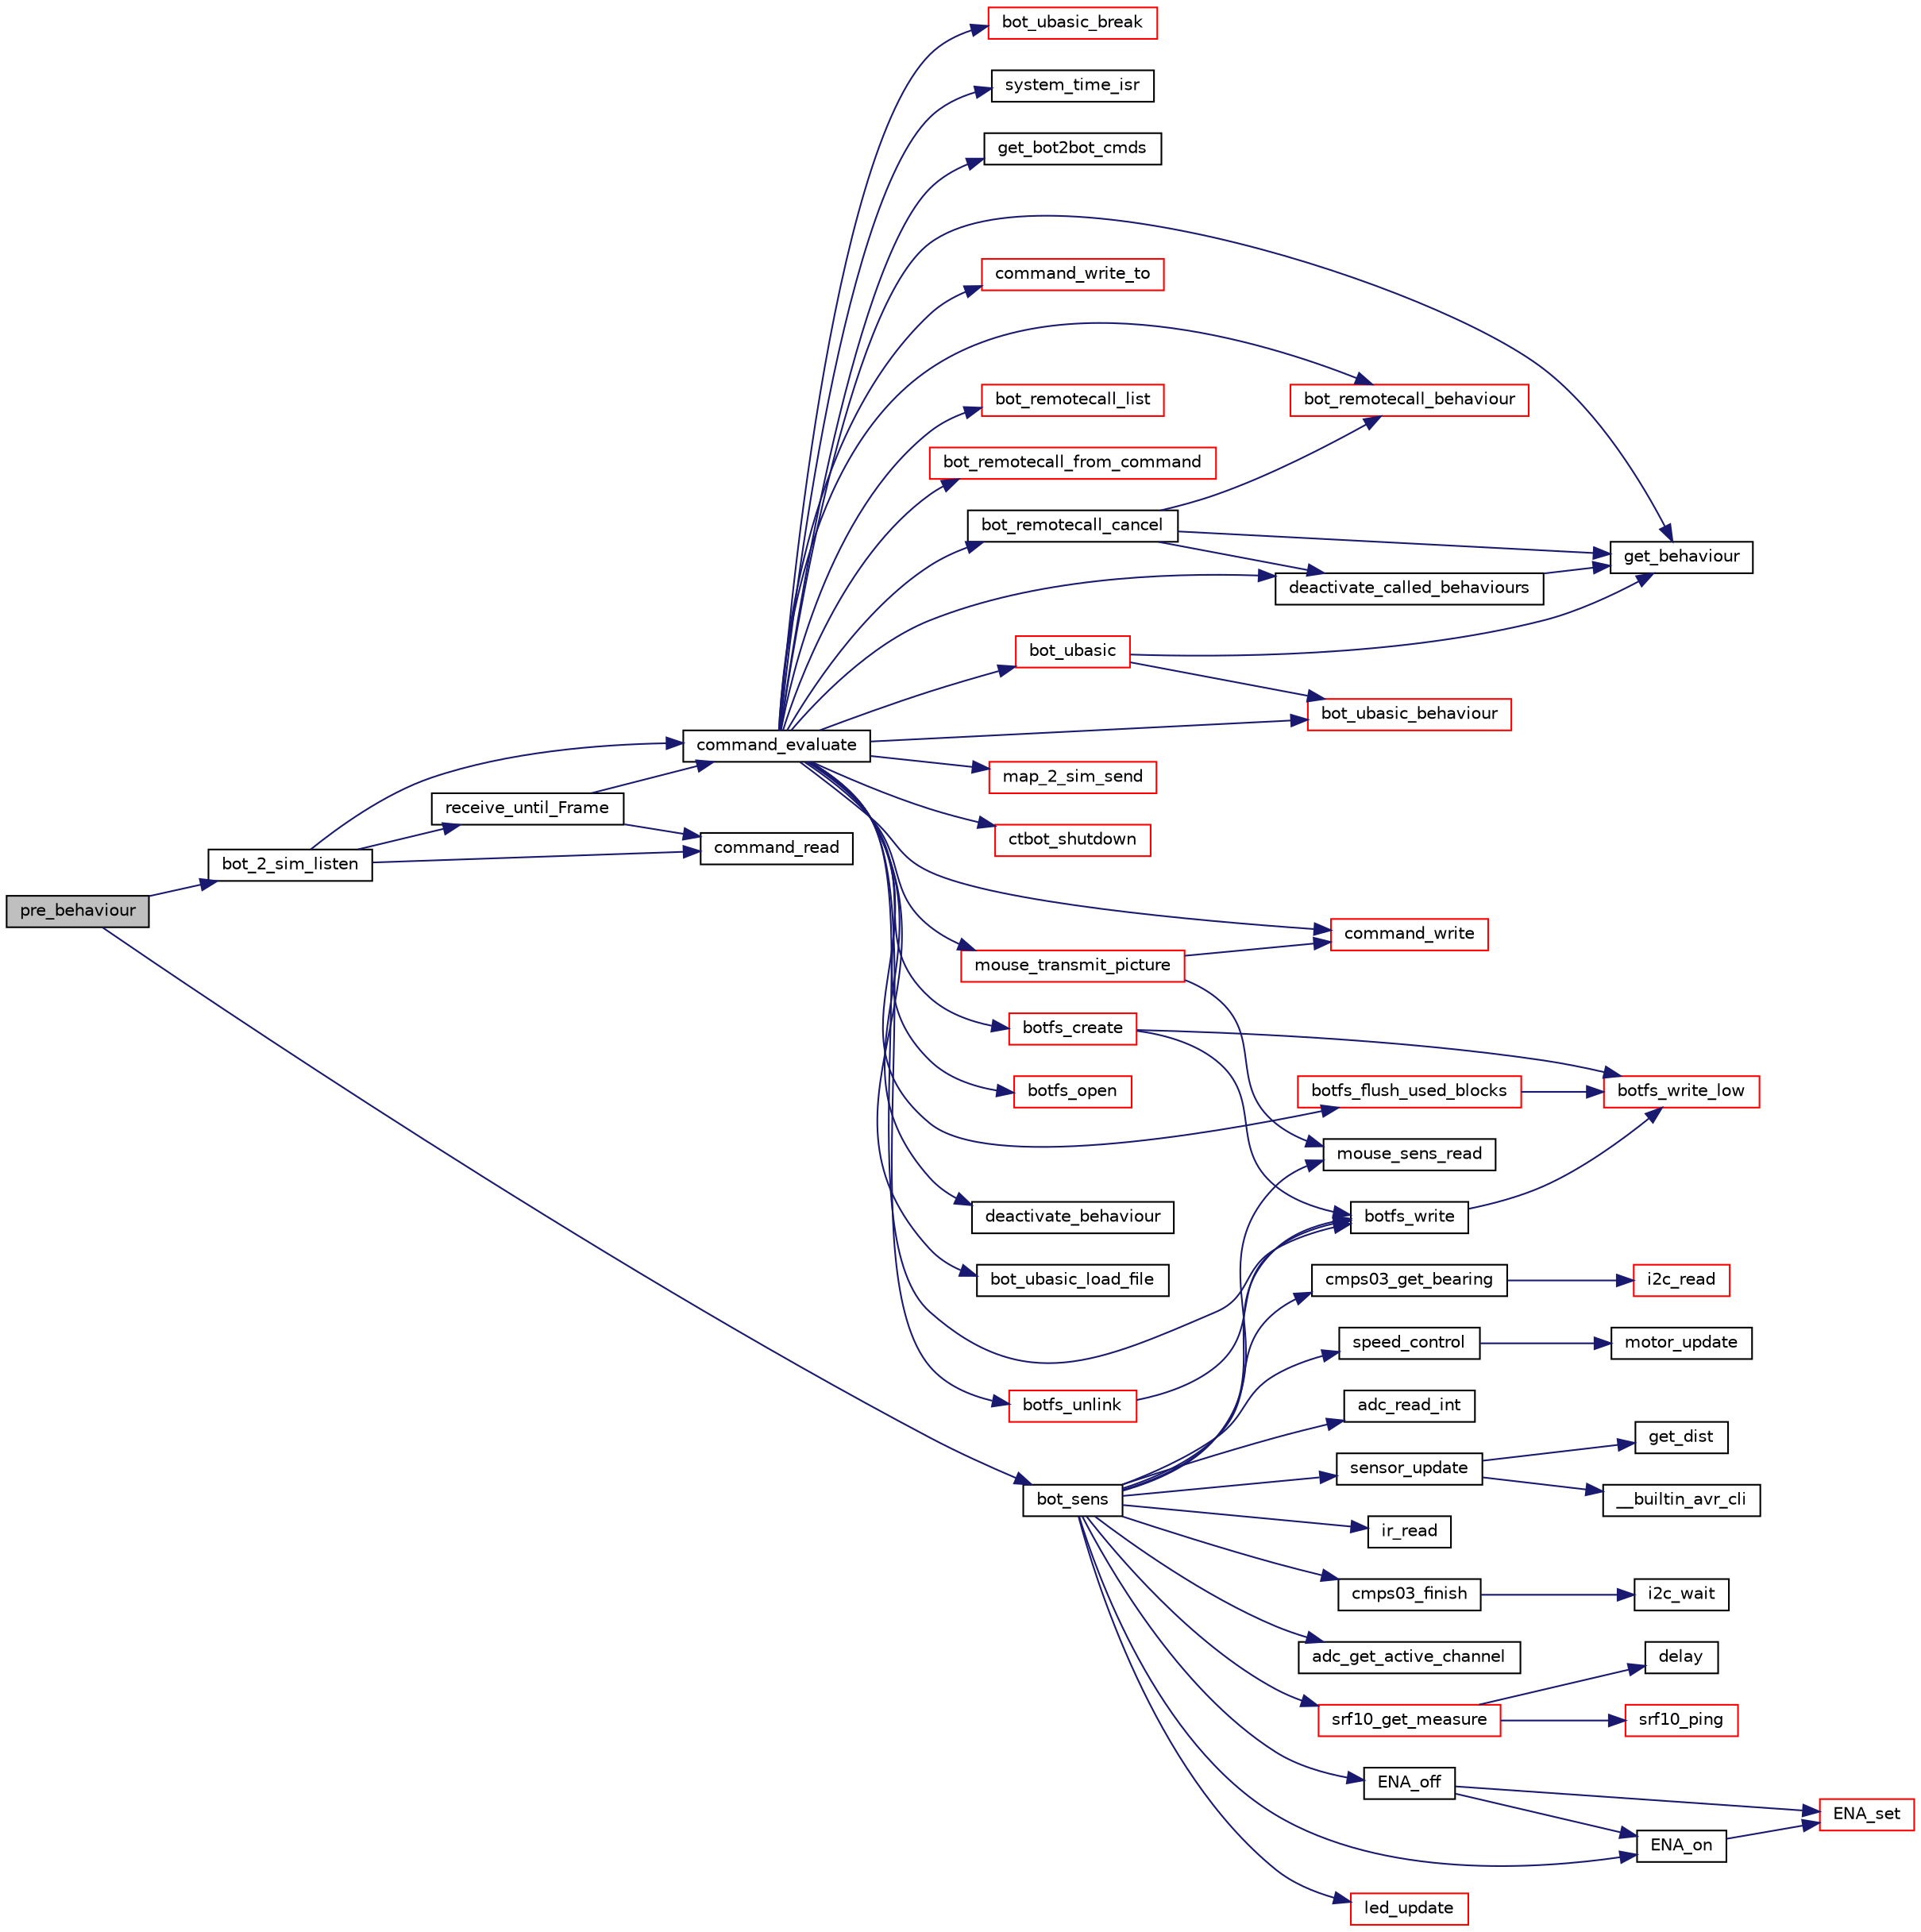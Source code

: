 digraph G
{
  edge [fontname="Helvetica",fontsize="10",labelfontname="Helvetica",labelfontsize="10"];
  node [fontname="Helvetica",fontsize="10",shape=record];
  rankdir="LR";
  Node1 [label="pre_behaviour",height=0.2,width=0.4,color="black", fillcolor="grey75", style="filled" fontcolor="black"];
  Node1 -> Node2 [color="midnightblue",fontsize="10",style="solid",fontname="Helvetica"];
  Node2 [label="bot_2_sim_listen",height=0.2,width=0.4,color="black", fillcolor="white", style="filled",URL="$bot-2-sim_8h.html#ae44ae9d2a707189e6419374a5a6afbfc"];
  Node2 -> Node3 [color="midnightblue",fontsize="10",style="solid",fontname="Helvetica"];
  Node3 [label="command_read",height=0.2,width=0.4,color="black", fillcolor="white", style="filled",URL="$command_8c.html#a710f03c0bca16a1965fc97647f41ee06"];
  Node2 -> Node4 [color="midnightblue",fontsize="10",style="solid",fontname="Helvetica"];
  Node4 [label="command_evaluate",height=0.2,width=0.4,color="black", fillcolor="white", style="filled",URL="$command_8c.html#a368e349402920fcd2cafc0eeaea97041"];
  Node4 -> Node5 [color="midnightblue",fontsize="10",style="solid",fontname="Helvetica"];
  Node5 [label="command_write",height=0.2,width=0.4,color="red", fillcolor="white", style="filled",URL="$command_8c.html#a419b75ed34551408822d9caee3cd5206"];
  Node4 -> Node6 [color="midnightblue",fontsize="10",style="solid",fontname="Helvetica"];
  Node6 [label="command_write_to",height=0.2,width=0.4,color="red", fillcolor="white", style="filled",URL="$command_8c.html#a895fa93386026b4934625541b4faf2a0"];
  Node4 -> Node7 [color="midnightblue",fontsize="10",style="solid",fontname="Helvetica"];
  Node7 [label="mouse_transmit_picture",height=0.2,width=0.4,color="red", fillcolor="white", style="filled",URL="$mouse_8h.html#a75e23740c984cb8bfcdd97275c01a69a"];
  Node7 -> Node5 [color="midnightblue",fontsize="10",style="solid",fontname="Helvetica"];
  Node7 -> Node8 [color="midnightblue",fontsize="10",style="solid",fontname="Helvetica"];
  Node8 [label="mouse_sens_read",height=0.2,width=0.4,color="black", fillcolor="white", style="filled",URL="$mouse_8h.html#a51b8066f598e2adc8679ddd77f3d1a8b"];
  Node4 -> Node9 [color="midnightblue",fontsize="10",style="solid",fontname="Helvetica"];
  Node9 [label="bot_remotecall_list",height=0.2,width=0.4,color="red", fillcolor="white", style="filled",URL="$behaviour__remotecall_8c.html#a6e58a88e7c3aaf40d4f78c9f5c14653b",tooltip="Listet alle verfuegbaren Remote-Calls auf und verschickt sie als einzelne Kommandos."];
  Node4 -> Node10 [color="midnightblue",fontsize="10",style="solid",fontname="Helvetica"];
  Node10 [label="bot_remotecall_from_command",height=0.2,width=0.4,color="red", fillcolor="white", style="filled",URL="$behaviour__remotecall_8c.html#a2d4d5ffc85a46ea33524f7afc2ff01fb",tooltip="Fuehrt einen RemoteCall aus."];
  Node4 -> Node11 [color="midnightblue",fontsize="10",style="solid",fontname="Helvetica"];
  Node11 [label="bot_remotecall_cancel",height=0.2,width=0.4,color="black", fillcolor="white", style="filled",URL="$behaviour__remotecall_8c.html#abffe83c4d73ee63ce716fa22b67d0d3b",tooltip="Bricht einen laufenden RemoteCall ab."];
  Node11 -> Node12 [color="midnightblue",fontsize="10",style="solid",fontname="Helvetica"];
  Node12 [label="get_behaviour",height=0.2,width=0.4,color="black", fillcolor="white", style="filled",URL="$bot-logic_8c.html#a11e7a95fd56f9703bd2bd9c61300df6c",tooltip="Liefert das Verhalten zurueck, welches durch function implementiert ist."];
  Node11 -> Node13 [color="midnightblue",fontsize="10",style="solid",fontname="Helvetica"];
  Node13 [label="bot_remotecall_behaviour",height=0.2,width=0.4,color="red", fillcolor="white", style="filled",URL="$behaviour__remotecall_8c.html#a471b777ece29bb0d0149ef4ac6241945",tooltip="Dieses Verhalten kuemmert sich darum die Verhalten, die von aussen angefragt wurden zu starten und li..."];
  Node11 -> Node14 [color="midnightblue",fontsize="10",style="solid",fontname="Helvetica"];
  Node14 [label="deactivate_called_behaviours",height=0.2,width=0.4,color="black", fillcolor="white", style="filled",URL="$bot-logic_8c.html#a7f318ddb329eb66eb8ac6053e65b415f",tooltip="Deaktiviert alle von diesem Verhalten aufgerufenen Verhalten."];
  Node14 -> Node12 [color="midnightblue",fontsize="10",style="solid",fontname="Helvetica"];
  Node4 -> Node15 [color="midnightblue",fontsize="10",style="solid",fontname="Helvetica"];
  Node15 [label="map_2_sim_send",height=0.2,width=0.4,color="red", fillcolor="white", style="filled",URL="$map_8c.html#aece4d0dc94340ae683c9837c9895270f"];
  Node4 -> Node16 [color="midnightblue",fontsize="10",style="solid",fontname="Helvetica"];
  Node16 [label="ctbot_shutdown",height=0.2,width=0.4,color="red", fillcolor="white", style="filled",URL="$botcontrol_8c.html#a4a9dbbb1ed8909570afc5eb7afce42b4",tooltip="Faehrt den Bot sauber herunter."];
  Node4 -> Node17 [color="midnightblue",fontsize="10",style="solid",fontname="Helvetica"];
  Node17 [label="botfs_unlink",height=0.2,width=0.4,color="red", fillcolor="white", style="filled",URL="$botfs_8c.html#a51db2e9a9426dc9edb351cc81edd7a70",tooltip="Entfernt eine Datei."];
  Node17 -> Node18 [color="midnightblue",fontsize="10",style="solid",fontname="Helvetica"];
  Node18 [label="botfs_write",height=0.2,width=0.4,color="black", fillcolor="white", style="filled",URL="$botfs_8c.html#afe7539a83c840b120ef8996557fd0e9a",tooltip="Schreibt BOTFS_BLOCK_SIZE Bytes aus einem Puffer in eine Datei."];
  Node18 -> Node19 [color="midnightblue",fontsize="10",style="solid",fontname="Helvetica"];
  Node19 [label="botfs_write_low",height=0.2,width=0.4,color="red", fillcolor="white", style="filled",URL="$botfs-low_8h.html#a9a7b80bf15c3207b2facd474d23a7f96",tooltip="Schreibt einen BOTFS_BLOCK_SIZE Byte grossen Block."];
  Node4 -> Node20 [color="midnightblue",fontsize="10",style="solid",fontname="Helvetica"];
  Node20 [label="botfs_create",height=0.2,width=0.4,color="red", fillcolor="white", style="filled",URL="$botfs_8c.html#a5eab2bbbace8faac17e9a9a35719d89a",tooltip="Legt eine neue Datei an."];
  Node20 -> Node18 [color="midnightblue",fontsize="10",style="solid",fontname="Helvetica"];
  Node20 -> Node19 [color="midnightblue",fontsize="10",style="solid",fontname="Helvetica"];
  Node4 -> Node21 [color="midnightblue",fontsize="10",style="solid",fontname="Helvetica"];
  Node21 [label="botfs_open",height=0.2,width=0.4,color="red", fillcolor="white", style="filled",URL="$botfs_8c.html#aad0605bba52a09999f158cb2e371a5de",tooltip="Oeffnet eine Datei."];
  Node4 -> Node12 [color="midnightblue",fontsize="10",style="solid",fontname="Helvetica"];
  Node4 -> Node22 [color="midnightblue",fontsize="10",style="solid",fontname="Helvetica"];
  Node22 [label="bot_ubasic_behaviour",height=0.2,width=0.4,color="red", fillcolor="white", style="filled",URL="$behaviour__ubasic_8c.html#a027e9064dff19f31ba6e62721032147f",tooltip="uBasic als ct-Bot Verhalten"];
  Node4 -> Node14 [color="midnightblue",fontsize="10",style="solid",fontname="Helvetica"];
  Node4 -> Node23 [color="midnightblue",fontsize="10",style="solid",fontname="Helvetica"];
  Node23 [label="deactivate_behaviour",height=0.2,width=0.4,color="black", fillcolor="white", style="filled",URL="$bot-logic_8c.html#a03b8247dc4df0a3b5fd29d42a5cdc88e",tooltip="Deaktiviert ein Verhalten."];
  Node4 -> Node13 [color="midnightblue",fontsize="10",style="solid",fontname="Helvetica"];
  Node4 -> Node24 [color="midnightblue",fontsize="10",style="solid",fontname="Helvetica"];
  Node24 [label="bot_ubasic_load_file",height=0.2,width=0.4,color="black", fillcolor="white", style="filled",URL="$behaviour__ubasic_8c.html#a7edc7f1641039d97224645cf4282bdb3",tooltip="Laedt ein uBasic-Programm aus deiner BotFS-Datei."];
  Node4 -> Node18 [color="midnightblue",fontsize="10",style="solid",fontname="Helvetica"];
  Node4 -> Node25 [color="midnightblue",fontsize="10",style="solid",fontname="Helvetica"];
  Node25 [label="botfs_flush_used_blocks",height=0.2,width=0.4,color="red", fillcolor="white", style="filled",URL="$botfs_8c.html#a5964332bb5b66e2201b3a6b26935e1af",tooltip="Schreibt die Information ueber benutzte Bloecke in den Datei-Header."];
  Node25 -> Node19 [color="midnightblue",fontsize="10",style="solid",fontname="Helvetica"];
  Node4 -> Node26 [color="midnightblue",fontsize="10",style="solid",fontname="Helvetica"];
  Node26 [label="bot_ubasic",height=0.2,width=0.4,color="red", fillcolor="white", style="filled",URL="$behaviour__ubasic_8c.html#ae7fbc68b2c593466925c26ad8538f71f",tooltip="Startet das uBasic-Verhalten."];
  Node26 -> Node22 [color="midnightblue",fontsize="10",style="solid",fontname="Helvetica"];
  Node26 -> Node12 [color="midnightblue",fontsize="10",style="solid",fontname="Helvetica"];
  Node4 -> Node27 [color="midnightblue",fontsize="10",style="solid",fontname="Helvetica"];
  Node27 [label="bot_ubasic_break",height=0.2,width=0.4,color="red", fillcolor="white", style="filled",URL="$behaviour__ubasic_8c.html#a9101526687481802c56146ccc7e5aae8",tooltip="bricht das aktuelle Basic-Programm ab"];
  Node4 -> Node28 [color="midnightblue",fontsize="10",style="solid",fontname="Helvetica"];
  Node28 [label="system_time_isr",height=0.2,width=0.4,color="black", fillcolor="white", style="filled",URL="$timer_8h.html#a66fc6b2428ce4b7312cae6478361be52"];
  Node4 -> Node29 [color="midnightblue",fontsize="10",style="solid",fontname="Helvetica"];
  Node29 [label="get_bot2bot_cmds",height=0.2,width=0.4,color="black", fillcolor="white", style="filled",URL="$bot-2-bot_8c.html#a095321a598cc4dbfa87bafd2384ed3e0"];
  Node2 -> Node30 [color="midnightblue",fontsize="10",style="solid",fontname="Helvetica"];
  Node30 [label="receive_until_Frame",height=0.2,width=0.4,color="black", fillcolor="white", style="filled",URL="$bot-2-sim__pc_8c.html#a9526ad76a1b84a59797e5391c3cadea1"];
  Node30 -> Node3 [color="midnightblue",fontsize="10",style="solid",fontname="Helvetica"];
  Node30 -> Node4 [color="midnightblue",fontsize="10",style="solid",fontname="Helvetica"];
  Node1 -> Node31 [color="midnightblue",fontsize="10",style="solid",fontname="Helvetica"];
  Node31 [label="bot_sens",height=0.2,width=0.4,color="black", fillcolor="white", style="filled",URL="$sensor-low_8h.html#a8dcf4c4272154b7745c90902c9b45f29",tooltip="Alle Sensoren aktualisieren."];
  Node31 -> Node32 [color="midnightblue",fontsize="10",style="solid",fontname="Helvetica"];
  Node32 [label="ENA_on",height=0.2,width=0.4,color="black", fillcolor="white", style="filled",URL="$ena_8h.html#a51c24b2a246e1b3cbd3df73a7ac662ad"];
  Node32 -> Node33 [color="midnightblue",fontsize="10",style="solid",fontname="Helvetica"];
  Node33 [label="ENA_set",height=0.2,width=0.4,color="red", fillcolor="white", style="filled",URL="$ena_8h.html#af27d8909f40028c91ab786d6d2bac0cb"];
  Node31 -> Node34 [color="midnightblue",fontsize="10",style="solid",fontname="Helvetica"];
  Node34 [label="cmps03_get_bearing",height=0.2,width=0.4,color="black", fillcolor="white", style="filled",URL="$cmps03_8h.html#af79fc160bcb5bf9a6b3ab948c6474e89"];
  Node34 -> Node35 [color="midnightblue",fontsize="10",style="solid",fontname="Helvetica"];
  Node35 [label="i2c_read",height=0.2,width=0.4,color="red", fillcolor="white", style="filled",URL="$i2c_8h.html#aa8c7a19630bc70ad9779e6c4b760d896"];
  Node31 -> Node36 [color="midnightblue",fontsize="10",style="solid",fontname="Helvetica"];
  Node36 [label="adc_read_int",height=0.2,width=0.4,color="black", fillcolor="white", style="filled",URL="$adc_8h.html#a5aa192f9a1015adcf1f605a54bd3bc69",tooltip="Fuegt einen analogen Kanal in die ADC-Konvertierungsliste ein und wertet ihn per Interrupt aus..."];
  Node31 -> Node8 [color="midnightblue",fontsize="10",style="solid",fontname="Helvetica"];
  Node31 -> Node37 [color="midnightblue",fontsize="10",style="solid",fontname="Helvetica"];
  Node37 [label="speed_control",height=0.2,width=0.4,color="black", fillcolor="white", style="filled",URL="$motor_8c.html#abfe2160ced04338d7f24aab6291c7f19",tooltip="Drehzahlregelung fuer die Motoren des c&#39;t-Bots."];
  Node37 -> Node38 [color="midnightblue",fontsize="10",style="solid",fontname="Helvetica"];
  Node38 [label="motor_update",height=0.2,width=0.4,color="black", fillcolor="white", style="filled",URL="$motor-low_8h.html#af288dee5f55b67d9eaf1d6e180bfd121"];
  Node31 -> Node18 [color="midnightblue",fontsize="10",style="solid",fontname="Helvetica"];
  Node31 -> Node39 [color="midnightblue",fontsize="10",style="solid",fontname="Helvetica"];
  Node39 [label="ir_read",height=0.2,width=0.4,color="black", fillcolor="white", style="filled",URL="$ir-rc5_8h.html#a82eff44b303e147ec8a546f5446c7797"];
  Node31 -> Node40 [color="midnightblue",fontsize="10",style="solid",fontname="Helvetica"];
  Node40 [label="sensor_update",height=0.2,width=0.4,color="black", fillcolor="white", style="filled",URL="$sensor_8c.html#a3c4d624e12d5ef3ae57e4b4b4b569f4c"];
  Node40 -> Node41 [color="midnightblue",fontsize="10",style="solid",fontname="Helvetica"];
  Node41 [label="__builtin_avr_cli",height=0.2,width=0.4,color="black", fillcolor="white", style="filled",URL="$builtins_8h.html#a41590bd57be6a89c1b9bcafe523207f2",tooltip="Disables all interrupts by clearing the global interrupt mask."];
  Node40 -> Node42 [color="midnightblue",fontsize="10",style="solid",fontname="Helvetica"];
  Node42 [label="get_dist",height=0.2,width=0.4,color="black", fillcolor="white", style="filled",URL="$math__utils_8c.html#a21ef181ca9f0913051fc5e75fb8ae2b7",tooltip="Ermittlung des Quadrat-Abstands zwischen zwei Punkten."];
  Node31 -> Node43 [color="midnightblue",fontsize="10",style="solid",fontname="Helvetica"];
  Node43 [label="adc_get_active_channel",height=0.2,width=0.4,color="black", fillcolor="white", style="filled",URL="$adc_8h.html#ad38acca1544c14d601d911fe7a838116"];
  Node31 -> Node44 [color="midnightblue",fontsize="10",style="solid",fontname="Helvetica"];
  Node44 [label="cmps03_finish",height=0.2,width=0.4,color="black", fillcolor="white", style="filled",URL="$cmps03_8h.html#a30930bf33e9e8f83a4a94724c5187dd5"];
  Node44 -> Node45 [color="midnightblue",fontsize="10",style="solid",fontname="Helvetica"];
  Node45 [label="i2c_wait",height=0.2,width=0.4,color="black", fillcolor="white", style="filled",URL="$i2c_8h.html#a8d0292580689dd8b7e0b441cf0e6c383"];
  Node31 -> Node46 [color="midnightblue",fontsize="10",style="solid",fontname="Helvetica"];
  Node46 [label="srf10_get_measure",height=0.2,width=0.4,color="red", fillcolor="white", style="filled",URL="$srf10_8c.html#a826ff900fe75dcafd170141917b31fe3"];
  Node46 -> Node47 [color="midnightblue",fontsize="10",style="solid",fontname="Helvetica"];
  Node47 [label="srf10_ping",height=0.2,width=0.4,color="red", fillcolor="white", style="filled",URL="$srf10_8c.html#a3166dd323e51c8796807baf8c004c13f"];
  Node46 -> Node48 [color="midnightblue",fontsize="10",style="solid",fontname="Helvetica"];
  Node48 [label="delay",height=0.2,width=0.4,color="black", fillcolor="white", style="filled",URL="$delay_8h.html#adb7db4d9ef946dcfb58bcfc667ee674a",tooltip="Verzoegert um ms Millisekunden."];
  Node31 -> Node49 [color="midnightblue",fontsize="10",style="solid",fontname="Helvetica"];
  Node49 [label="ENA_off",height=0.2,width=0.4,color="black", fillcolor="white", style="filled",URL="$ena_8h.html#ac992908542eebed9776522f8eafc0ff9"];
  Node49 -> Node33 [color="midnightblue",fontsize="10",style="solid",fontname="Helvetica"];
  Node49 -> Node32 [color="midnightblue",fontsize="10",style="solid",fontname="Helvetica"];
  Node31 -> Node50 [color="midnightblue",fontsize="10",style="solid",fontname="Helvetica"];
  Node50 [label="led_update",height=0.2,width=0.4,color="red", fillcolor="white", style="filled",URL="$sensor_8c.html#a682da542ec0d880fe15e35c521dca40f",tooltip="Updatet die LEDs je nach Sensorwert."];
}
